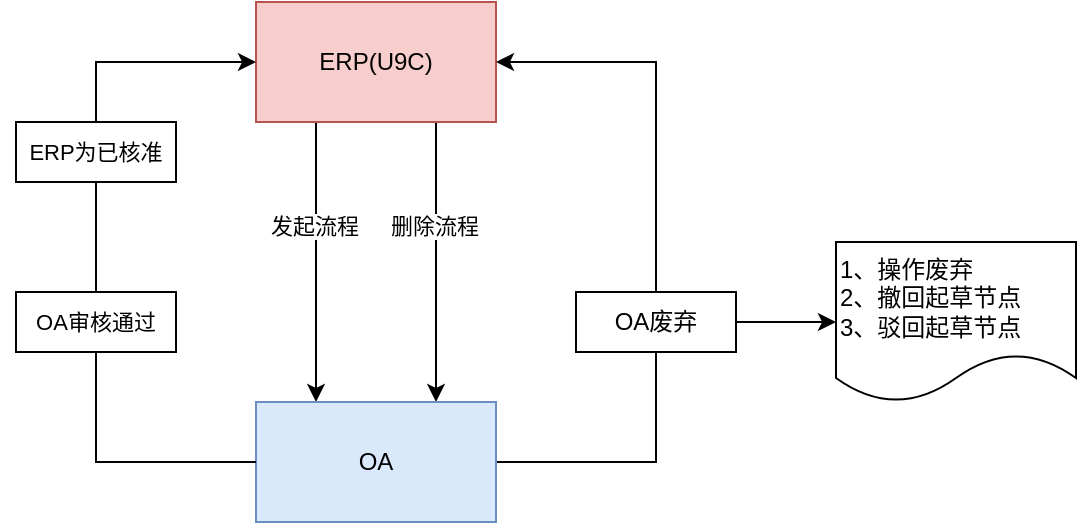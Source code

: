 <mxfile version="24.3.0" type="github">
  <diagram name="第 1 页" id="aZhVpqqnGZ0Fl-bB57NN">
    <mxGraphModel dx="746" dy="467" grid="1" gridSize="10" guides="1" tooltips="1" connect="1" arrows="1" fold="1" page="1" pageScale="1" pageWidth="827" pageHeight="1169" math="0" shadow="0">
      <root>
        <mxCell id="0" />
        <mxCell id="1" parent="0" />
        <mxCell id="RflKuVu5ajaNP3m7J8-B-3" style="edgeStyle=orthogonalEdgeStyle;rounded=0;orthogonalLoop=1;jettySize=auto;html=1;exitX=0.25;exitY=1;exitDx=0;exitDy=0;entryX=0.25;entryY=0;entryDx=0;entryDy=0;" edge="1" parent="1" source="RflKuVu5ajaNP3m7J8-B-1" target="RflKuVu5ajaNP3m7J8-B-2">
          <mxGeometry relative="1" as="geometry" />
        </mxCell>
        <mxCell id="RflKuVu5ajaNP3m7J8-B-4" value="发起流程" style="edgeLabel;html=1;align=center;verticalAlign=middle;resizable=0;points=[];" vertex="1" connectable="0" parent="RflKuVu5ajaNP3m7J8-B-3">
          <mxGeometry x="-0.257" y="-1" relative="1" as="geometry">
            <mxPoint as="offset" />
          </mxGeometry>
        </mxCell>
        <mxCell id="RflKuVu5ajaNP3m7J8-B-5" style="edgeStyle=orthogonalEdgeStyle;rounded=0;orthogonalLoop=1;jettySize=auto;html=1;exitX=0.75;exitY=1;exitDx=0;exitDy=0;entryX=0.75;entryY=0;entryDx=0;entryDy=0;" edge="1" parent="1" source="RflKuVu5ajaNP3m7J8-B-1" target="RflKuVu5ajaNP3m7J8-B-2">
          <mxGeometry relative="1" as="geometry" />
        </mxCell>
        <mxCell id="RflKuVu5ajaNP3m7J8-B-6" value="删除流程" style="edgeLabel;html=1;align=center;verticalAlign=middle;resizable=0;points=[];" vertex="1" connectable="0" parent="RflKuVu5ajaNP3m7J8-B-5">
          <mxGeometry x="-0.257" y="-1" relative="1" as="geometry">
            <mxPoint as="offset" />
          </mxGeometry>
        </mxCell>
        <mxCell id="RflKuVu5ajaNP3m7J8-B-1" value="ERP(U9C)" style="rounded=0;whiteSpace=wrap;html=1;fillColor=#f8cecc;strokeColor=#b85450;" vertex="1" parent="1">
          <mxGeometry x="280" y="40" width="120" height="60" as="geometry" />
        </mxCell>
        <mxCell id="RflKuVu5ajaNP3m7J8-B-7" style="edgeStyle=orthogonalEdgeStyle;rounded=0;orthogonalLoop=1;jettySize=auto;html=1;exitX=0;exitY=0.5;exitDx=0;exitDy=0;entryX=0;entryY=0.5;entryDx=0;entryDy=0;" edge="1" parent="1" source="RflKuVu5ajaNP3m7J8-B-13" target="RflKuVu5ajaNP3m7J8-B-1">
          <mxGeometry relative="1" as="geometry">
            <Array as="points">
              <mxPoint x="200" y="70" />
            </Array>
          </mxGeometry>
        </mxCell>
        <mxCell id="RflKuVu5ajaNP3m7J8-B-10" style="edgeStyle=orthogonalEdgeStyle;rounded=0;orthogonalLoop=1;jettySize=auto;html=1;exitX=1;exitY=0.5;exitDx=0;exitDy=0;entryX=1;entryY=0.5;entryDx=0;entryDy=0;" edge="1" parent="1" source="RflKuVu5ajaNP3m7J8-B-2" target="RflKuVu5ajaNP3m7J8-B-1">
          <mxGeometry relative="1" as="geometry">
            <Array as="points">
              <mxPoint x="480" y="270" />
              <mxPoint x="480" y="70" />
            </Array>
          </mxGeometry>
        </mxCell>
        <mxCell id="RflKuVu5ajaNP3m7J8-B-2" value="OA" style="rounded=0;whiteSpace=wrap;html=1;fillColor=#dae8fc;strokeColor=#6c8ebf;" vertex="1" parent="1">
          <mxGeometry x="280" y="240" width="120" height="60" as="geometry" />
        </mxCell>
        <mxCell id="RflKuVu5ajaNP3m7J8-B-19" style="edgeStyle=orthogonalEdgeStyle;rounded=0;orthogonalLoop=1;jettySize=auto;html=1;exitX=1;exitY=0.5;exitDx=0;exitDy=0;entryX=0;entryY=0.5;entryDx=0;entryDy=0;" edge="1" parent="1" source="RflKuVu5ajaNP3m7J8-B-12" target="RflKuVu5ajaNP3m7J8-B-17">
          <mxGeometry relative="1" as="geometry" />
        </mxCell>
        <mxCell id="RflKuVu5ajaNP3m7J8-B-12" value="OA废弃" style="rounded=0;whiteSpace=wrap;html=1;" vertex="1" parent="1">
          <mxGeometry x="440" y="185" width="80" height="30" as="geometry" />
        </mxCell>
        <mxCell id="RflKuVu5ajaNP3m7J8-B-14" value="" style="edgeStyle=orthogonalEdgeStyle;rounded=0;orthogonalLoop=1;jettySize=auto;html=1;exitX=0;exitY=0.5;exitDx=0;exitDy=0;entryX=0;entryY=0.5;entryDx=0;entryDy=0;" edge="1" parent="1" source="RflKuVu5ajaNP3m7J8-B-2" target="RflKuVu5ajaNP3m7J8-B-13">
          <mxGeometry relative="1" as="geometry">
            <mxPoint x="280" y="270" as="sourcePoint" />
            <mxPoint x="280" y="70" as="targetPoint" />
            <Array as="points">
              <mxPoint x="200" y="270" />
            </Array>
          </mxGeometry>
        </mxCell>
        <mxCell id="RflKuVu5ajaNP3m7J8-B-13" value="&lt;span style=&quot;font-size: 11px; text-wrap: nowrap; background-color: rgb(255, 255, 255);&quot;&gt;ERP为已核准&lt;/span&gt;" style="rounded=0;whiteSpace=wrap;html=1;" vertex="1" parent="1">
          <mxGeometry x="160" y="100" width="80" height="30" as="geometry" />
        </mxCell>
        <mxCell id="RflKuVu5ajaNP3m7J8-B-16" value="&lt;span style=&quot;font-size: 11px; text-wrap: nowrap; background-color: rgb(255, 255, 255);&quot;&gt;OA审核通过&lt;/span&gt;" style="rounded=0;whiteSpace=wrap;html=1;" vertex="1" parent="1">
          <mxGeometry x="160" y="185" width="80" height="30" as="geometry" />
        </mxCell>
        <mxCell id="RflKuVu5ajaNP3m7J8-B-17" value="1、操作废弃&lt;div&gt;2、撤回起草节点&lt;/div&gt;&lt;div&gt;3、驳回起草节点&lt;/div&gt;" style="shape=document;whiteSpace=wrap;html=1;boundedLbl=1;align=left;" vertex="1" parent="1">
          <mxGeometry x="570" y="160" width="120" height="80" as="geometry" />
        </mxCell>
      </root>
    </mxGraphModel>
  </diagram>
</mxfile>

